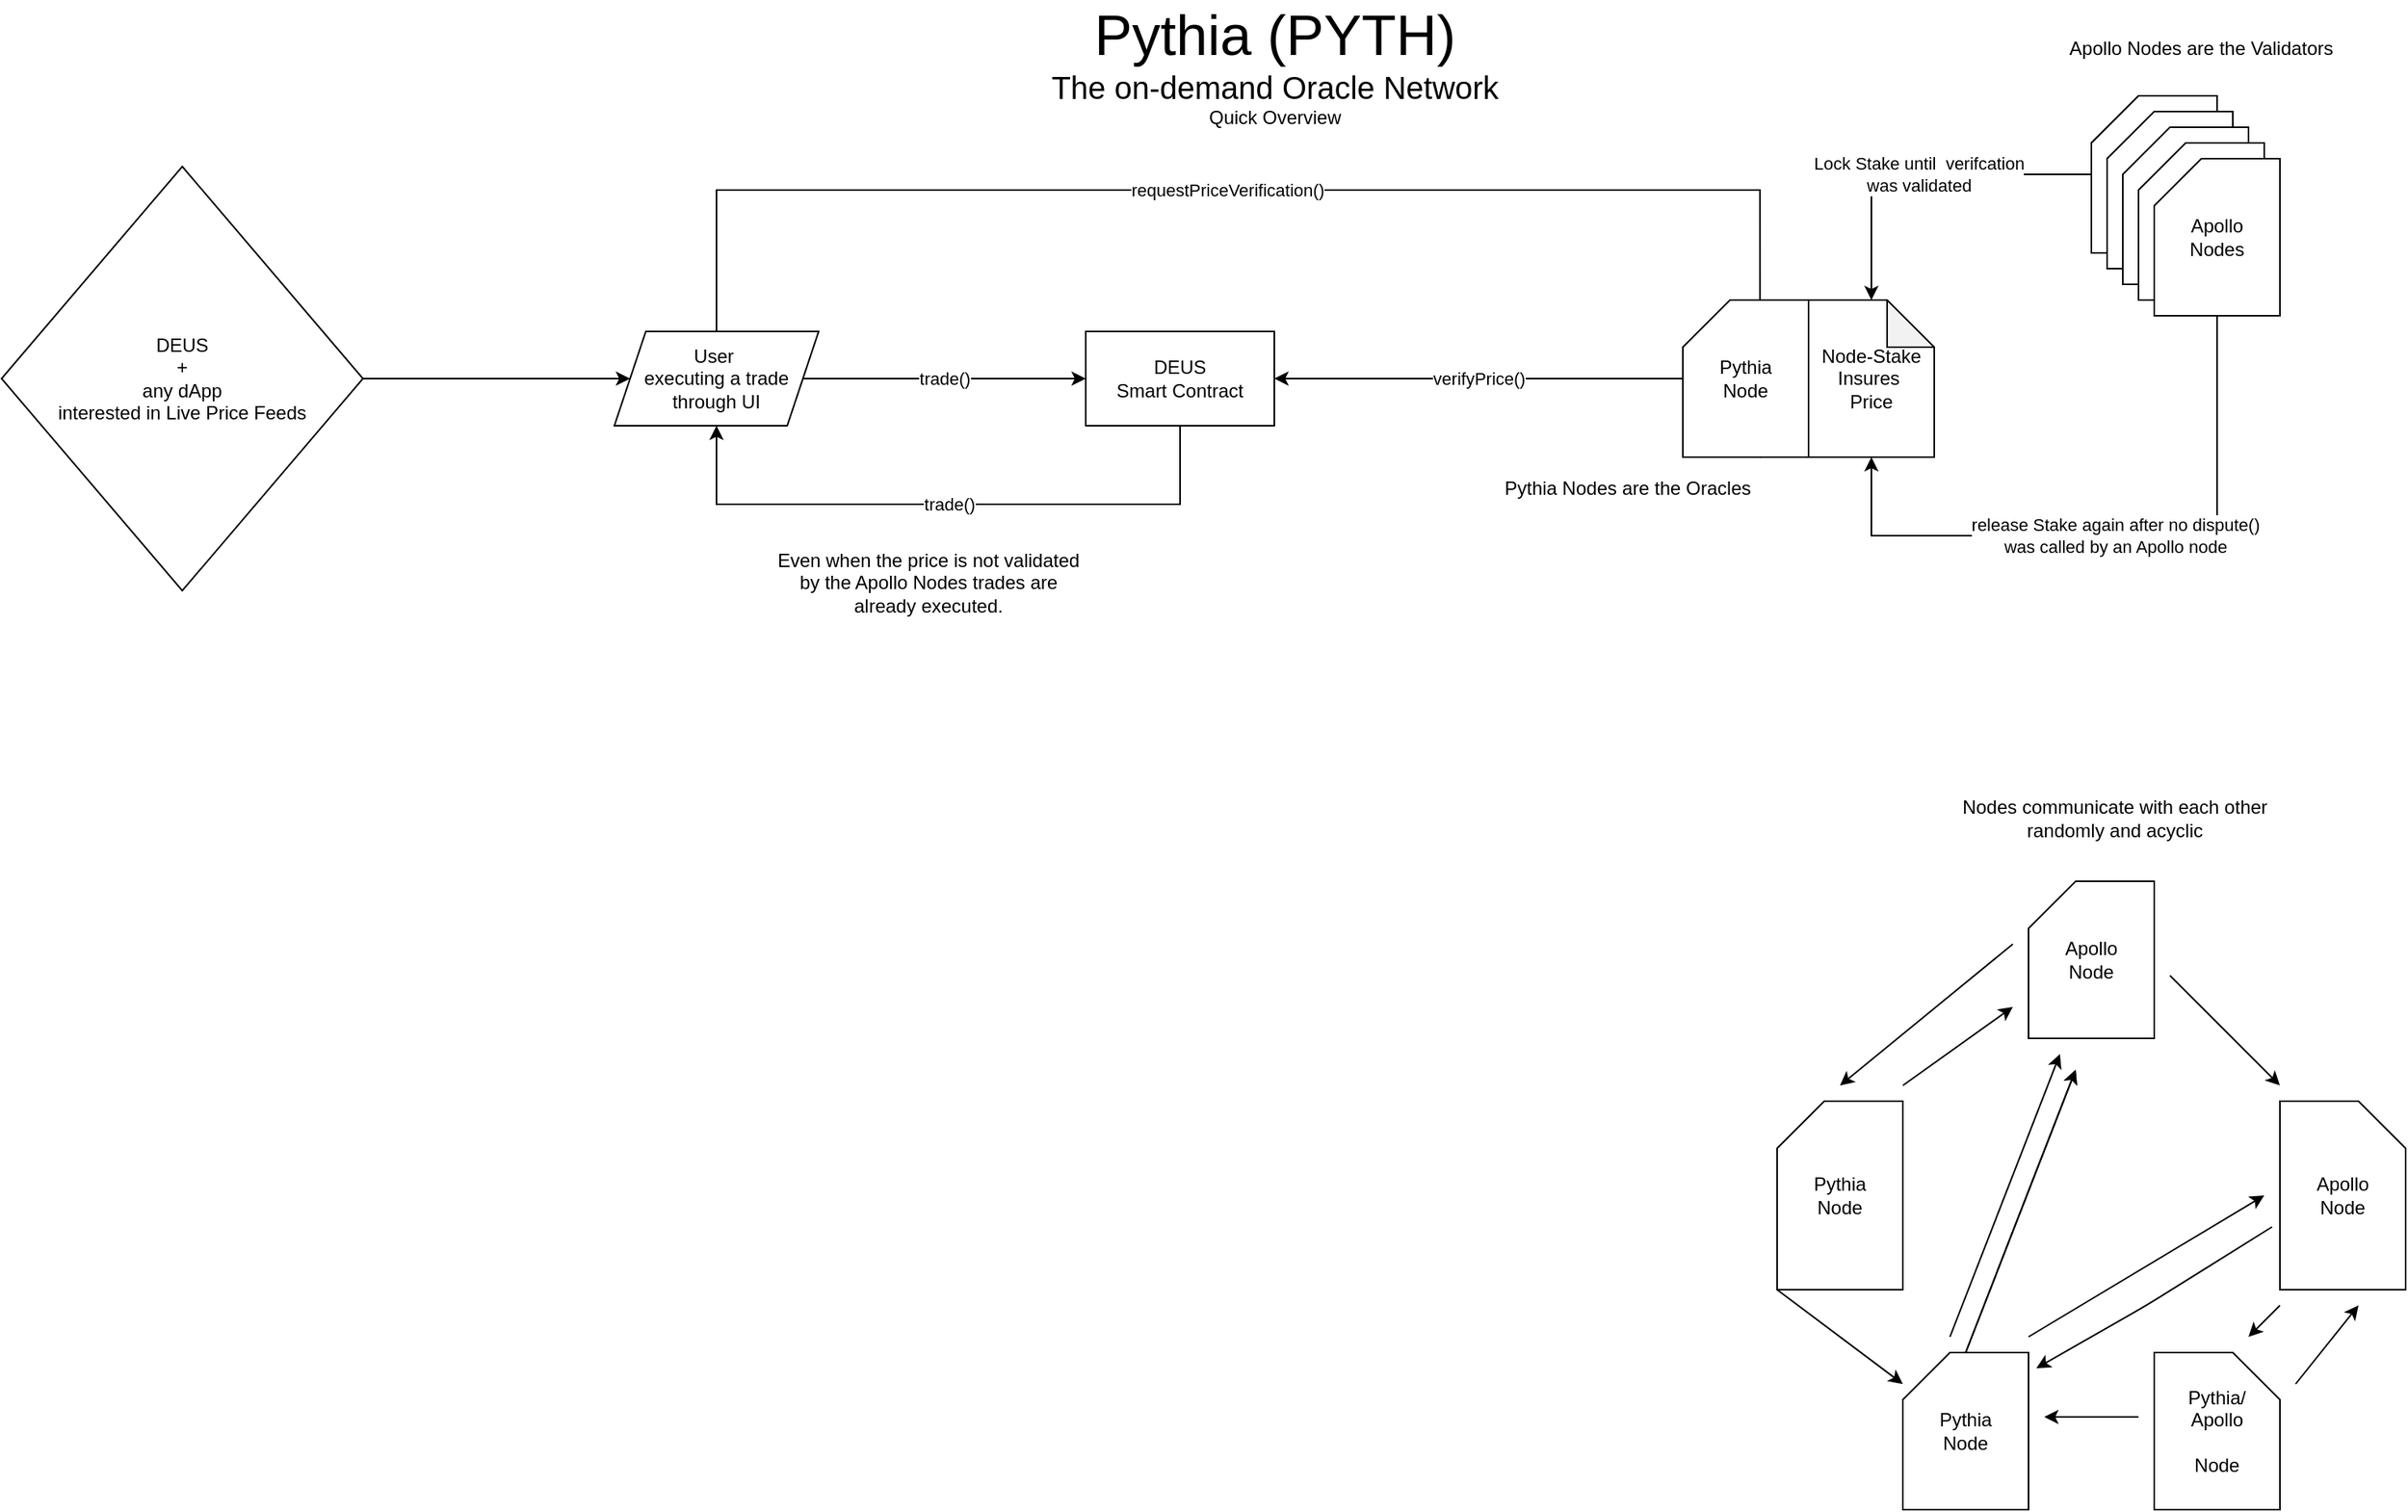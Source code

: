 <mxfile version="14.4.2" type="github">
  <diagram id="b5p1b9LytoHAdx3Lagxu" name="Page-1">
    <mxGraphModel dx="5815" dy="1128" grid="1" gridSize="10" guides="1" tooltips="1" connect="1" arrows="1" fold="1" page="1" pageScale="1" pageWidth="827" pageHeight="1169" math="0" shadow="0">
      <root>
        <mxCell id="0" />
        <mxCell id="1" parent="0" />
        <mxCell id="81XtVPKqAzKhaWrAF5O_-10" value="" style="edgeStyle=orthogonalEdgeStyle;rounded=0;orthogonalLoop=1;jettySize=auto;html=1;" edge="1" parent="1" source="81XtVPKqAzKhaWrAF5O_-1" target="81XtVPKqAzKhaWrAF5O_-9">
          <mxGeometry relative="1" as="geometry" />
        </mxCell>
        <mxCell id="81XtVPKqAzKhaWrAF5O_-1" value="DEUS&lt;br&gt;+&lt;br&gt;any dApp&lt;br&gt;interested in Live Price Feeds" style="rhombus;whiteSpace=wrap;html=1;" vertex="1" parent="1">
          <mxGeometry x="-490" y="145" width="230" height="270" as="geometry" />
        </mxCell>
        <mxCell id="81XtVPKqAzKhaWrAF5O_-5" value="&lt;font&gt;&lt;span style=&quot;font-size: 36px&quot;&gt;Pythia (PYTH)&lt;/span&gt;&lt;br&gt;&lt;font style=&quot;font-size: 20px&quot;&gt;The on-demand Oracle Network&lt;br&gt;&lt;/font&gt;Quick Overview&lt;br&gt;&lt;/font&gt;" style="text;html=1;align=center;verticalAlign=middle;resizable=0;points=[];autosize=1;" vertex="1" parent="1">
          <mxGeometry x="170" y="50" width="300" height="60" as="geometry" />
        </mxCell>
        <mxCell id="81XtVPKqAzKhaWrAF5O_-14" value="requestPriceVerification()" style="edgeStyle=orthogonalEdgeStyle;rounded=0;orthogonalLoop=1;jettySize=auto;html=1;entryX=0.614;entryY=1.009;entryDx=0;entryDy=0;entryPerimeter=0;" edge="1" parent="1" source="81XtVPKqAzKhaWrAF5O_-9" target="81XtVPKqAzKhaWrAF5O_-11">
          <mxGeometry x="-0.103" relative="1" as="geometry">
            <Array as="points">
              <mxPoint x="-35" y="160" />
              <mxPoint x="629" y="160" />
            </Array>
            <mxPoint as="offset" />
          </mxGeometry>
        </mxCell>
        <mxCell id="81XtVPKqAzKhaWrAF5O_-17" value="trade()" style="edgeStyle=orthogonalEdgeStyle;rounded=0;orthogonalLoop=1;jettySize=auto;html=1;" edge="1" parent="1" source="81XtVPKqAzKhaWrAF5O_-9" target="81XtVPKqAzKhaWrAF5O_-13">
          <mxGeometry relative="1" as="geometry" />
        </mxCell>
        <mxCell id="81XtVPKqAzKhaWrAF5O_-9" value="User&amp;nbsp;&lt;br&gt;executing a trade&lt;br&gt;through UI" style="shape=parallelogram;perimeter=parallelogramPerimeter;whiteSpace=wrap;html=1;fixedSize=1;" vertex="1" parent="1">
          <mxGeometry x="-100" y="250" width="130" height="60" as="geometry" />
        </mxCell>
        <mxCell id="81XtVPKqAzKhaWrAF5O_-12" value="verifyPrice()" style="edgeStyle=orthogonalEdgeStyle;rounded=0;orthogonalLoop=1;jettySize=auto;html=1;" edge="1" parent="1" source="81XtVPKqAzKhaWrAF5O_-11">
          <mxGeometry relative="1" as="geometry">
            <mxPoint x="320" y="280.0" as="targetPoint" />
          </mxGeometry>
        </mxCell>
        <mxCell id="81XtVPKqAzKhaWrAF5O_-11" value="Pythia&lt;br&gt;Node" style="shape=card;whiteSpace=wrap;html=1;" vertex="1" parent="1">
          <mxGeometry x="580" y="230" width="80" height="100" as="geometry" />
        </mxCell>
        <mxCell id="81XtVPKqAzKhaWrAF5O_-16" value="trade()" style="edgeStyle=orthogonalEdgeStyle;rounded=0;orthogonalLoop=1;jettySize=auto;html=1;entryX=0.5;entryY=1;entryDx=0;entryDy=0;" edge="1" parent="1" source="81XtVPKqAzKhaWrAF5O_-13" target="81XtVPKqAzKhaWrAF5O_-9">
          <mxGeometry relative="1" as="geometry">
            <Array as="points">
              <mxPoint x="260" y="360" />
              <mxPoint x="-35" y="360" />
            </Array>
          </mxGeometry>
        </mxCell>
        <mxCell id="81XtVPKqAzKhaWrAF5O_-13" value="DEUS&lt;br&gt;Smart Contract" style="rounded=0;whiteSpace=wrap;html=1;" vertex="1" parent="1">
          <mxGeometry x="200" y="250" width="120" height="60" as="geometry" />
        </mxCell>
        <mxCell id="81XtVPKqAzKhaWrAF5O_-19" value="Node-Stake&lt;br&gt;Insures&amp;nbsp;&lt;br&gt;Price" style="shape=note;whiteSpace=wrap;html=1;backgroundOutline=1;darkOpacity=0.05;" vertex="1" parent="1">
          <mxGeometry x="660" y="230" width="80" height="100" as="geometry" />
        </mxCell>
        <mxCell id="81XtVPKqAzKhaWrAF5O_-21" value="" style="shape=card;whiteSpace=wrap;html=1;" vertex="1" parent="1">
          <mxGeometry x="840" y="100" width="80" height="100" as="geometry" />
        </mxCell>
        <mxCell id="81XtVPKqAzKhaWrAF5O_-29" value="Lock Stake until&amp;nbsp; verifcation&lt;br&gt;was validated" style="edgeStyle=orthogonalEdgeStyle;rounded=0;orthogonalLoop=1;jettySize=auto;html=1;entryX=0.5;entryY=0;entryDx=0;entryDy=0;entryPerimeter=0;" edge="1" parent="1" source="81XtVPKqAzKhaWrAF5O_-22" target="81XtVPKqAzKhaWrAF5O_-19">
          <mxGeometry relative="1" as="geometry" />
        </mxCell>
        <mxCell id="81XtVPKqAzKhaWrAF5O_-22" value="Pythia&lt;br&gt;Node" style="shape=card;whiteSpace=wrap;html=1;" vertex="1" parent="1">
          <mxGeometry x="840" y="100" width="80" height="100" as="geometry" />
        </mxCell>
        <mxCell id="81XtVPKqAzKhaWrAF5O_-23" value="Pythia&lt;br&gt;Node" style="shape=card;whiteSpace=wrap;html=1;" vertex="1" parent="1">
          <mxGeometry x="850" y="110" width="80" height="100" as="geometry" />
        </mxCell>
        <mxCell id="81XtVPKqAzKhaWrAF5O_-25" value="Pythia&lt;br&gt;Node" style="shape=card;whiteSpace=wrap;html=1;" vertex="1" parent="1">
          <mxGeometry x="860" y="120" width="80" height="100" as="geometry" />
        </mxCell>
        <mxCell id="81XtVPKqAzKhaWrAF5O_-26" value="Pythia&lt;br&gt;Node" style="shape=card;whiteSpace=wrap;html=1;" vertex="1" parent="1">
          <mxGeometry x="870" y="130" width="80" height="100" as="geometry" />
        </mxCell>
        <mxCell id="81XtVPKqAzKhaWrAF5O_-28" value="release Stake again after no dispute() &lt;br&gt;was called by an Apollo node" style="edgeStyle=orthogonalEdgeStyle;rounded=0;orthogonalLoop=1;jettySize=auto;html=1;entryX=0.5;entryY=1;entryDx=0;entryDy=0;entryPerimeter=0;" edge="1" parent="1" source="81XtVPKqAzKhaWrAF5O_-27" target="81XtVPKqAzKhaWrAF5O_-19">
          <mxGeometry relative="1" as="geometry">
            <Array as="points">
              <mxPoint x="920" y="380" />
              <mxPoint x="700" y="380" />
            </Array>
          </mxGeometry>
        </mxCell>
        <mxCell id="81XtVPKqAzKhaWrAF5O_-27" value="Apollo&lt;br&gt;Nodes" style="shape=card;whiteSpace=wrap;html=1;" vertex="1" parent="1">
          <mxGeometry x="880" y="140" width="80" height="100" as="geometry" />
        </mxCell>
        <mxCell id="81XtVPKqAzKhaWrAF5O_-30" value="Pythia Nodes are the Oracles" style="text;html=1;strokeColor=none;fillColor=none;align=center;verticalAlign=middle;whiteSpace=wrap;rounded=0;" vertex="1" parent="1">
          <mxGeometry x="440" y="340" width="210" height="20" as="geometry" />
        </mxCell>
        <mxCell id="81XtVPKqAzKhaWrAF5O_-31" value="Apollo Nodes are the Validators" style="text;html=1;strokeColor=none;fillColor=none;align=center;verticalAlign=middle;whiteSpace=wrap;rounded=0;" vertex="1" parent="1">
          <mxGeometry x="805" y="60" width="210" height="20" as="geometry" />
        </mxCell>
        <mxCell id="81XtVPKqAzKhaWrAF5O_-32" value="Even when the price is not validated by the Apollo Nodes trades are already executed." style="text;html=1;strokeColor=none;fillColor=none;align=center;verticalAlign=middle;whiteSpace=wrap;rounded=0;" vertex="1" parent="1">
          <mxGeometry y="400" width="200" height="20" as="geometry" />
        </mxCell>
        <mxCell id="81XtVPKqAzKhaWrAF5O_-34" value="Pythia&lt;br&gt;Node" style="shape=card;whiteSpace=wrap;html=1;" vertex="1" parent="1">
          <mxGeometry x="640" y="740" width="80" height="120" as="geometry" />
        </mxCell>
        <mxCell id="81XtVPKqAzKhaWrAF5O_-35" value="Pythia&lt;br&gt;Node" style="shape=card;whiteSpace=wrap;html=1;" vertex="1" parent="1">
          <mxGeometry x="720" y="900" width="80" height="100" as="geometry" />
        </mxCell>
        <mxCell id="81XtVPKqAzKhaWrAF5O_-36" value="Apollo&lt;br&gt;Node" style="shape=card;whiteSpace=wrap;html=1;" vertex="1" parent="1">
          <mxGeometry x="800" y="600" width="80" height="100" as="geometry" />
        </mxCell>
        <mxCell id="81XtVPKqAzKhaWrAF5O_-39" value="Apollo&lt;br&gt;Node" style="shape=card;whiteSpace=wrap;html=1;flipH=1;" vertex="1" parent="1">
          <mxGeometry x="960" y="740" width="80" height="120" as="geometry" />
        </mxCell>
        <mxCell id="81XtVPKqAzKhaWrAF5O_-41" value="Pythia/&lt;br&gt;Apollo&lt;br&gt;&lt;br&gt;Node" style="shape=card;whiteSpace=wrap;html=1;direction=west;flipH=0;flipV=1;" vertex="1" parent="1">
          <mxGeometry x="880" y="900" width="80" height="100" as="geometry" />
        </mxCell>
        <mxCell id="81XtVPKqAzKhaWrAF5O_-55" value="" style="endArrow=classic;html=1;exitX=0;exitY=1;exitDx=0;exitDy=0;exitPerimeter=0;" edge="1" parent="1" source="81XtVPKqAzKhaWrAF5O_-34" target="81XtVPKqAzKhaWrAF5O_-35">
          <mxGeometry width="50" height="50" relative="1" as="geometry">
            <mxPoint x="640" y="890" as="sourcePoint" />
            <mxPoint x="690" y="840" as="targetPoint" />
          </mxGeometry>
        </mxCell>
        <mxCell id="81XtVPKqAzKhaWrAF5O_-56" value="" style="endArrow=classic;html=1;" edge="1" parent="1">
          <mxGeometry width="50" height="50" relative="1" as="geometry">
            <mxPoint x="870" y="941" as="sourcePoint" />
            <mxPoint x="810" y="941" as="targetPoint" />
          </mxGeometry>
        </mxCell>
        <mxCell id="81XtVPKqAzKhaWrAF5O_-57" value="" style="endArrow=classic;html=1;" edge="1" parent="1">
          <mxGeometry width="50" height="50" relative="1" as="geometry">
            <mxPoint x="970" y="920" as="sourcePoint" />
            <mxPoint x="1010" y="870" as="targetPoint" />
          </mxGeometry>
        </mxCell>
        <mxCell id="81XtVPKqAzKhaWrAF5O_-58" value="" style="endArrow=none;html=1;startArrow=classic;startFill=1;endFill=0;" edge="1" parent="1">
          <mxGeometry width="50" height="50" relative="1" as="geometry">
            <mxPoint x="940" y="890" as="sourcePoint" />
            <mxPoint x="960" y="870" as="targetPoint" />
            <Array as="points" />
          </mxGeometry>
        </mxCell>
        <mxCell id="81XtVPKqAzKhaWrAF5O_-59" value="" style="endArrow=classic;html=1;" edge="1" parent="1">
          <mxGeometry width="50" height="50" relative="1" as="geometry">
            <mxPoint x="800" y="890" as="sourcePoint" />
            <mxPoint x="950" y="800" as="targetPoint" />
          </mxGeometry>
        </mxCell>
        <mxCell id="81XtVPKqAzKhaWrAF5O_-60" value="" style="endArrow=none;html=1;startArrow=classic;startFill=1;endFill=0;" edge="1" parent="1">
          <mxGeometry width="50" height="50" relative="1" as="geometry">
            <mxPoint x="805" y="910" as="sourcePoint" />
            <mxPoint x="955" y="820" as="targetPoint" />
            <Array as="points">
              <mxPoint x="875" y="870" />
            </Array>
          </mxGeometry>
        </mxCell>
        <mxCell id="81XtVPKqAzKhaWrAF5O_-63" value="" style="endArrow=classic;html=1;" edge="1" parent="1">
          <mxGeometry width="50" height="50" relative="1" as="geometry">
            <mxPoint x="750" y="890" as="sourcePoint" />
            <mxPoint x="820" y="710" as="targetPoint" />
          </mxGeometry>
        </mxCell>
        <mxCell id="81XtVPKqAzKhaWrAF5O_-64" value="" style="endArrow=classic;html=1;" edge="1" parent="1">
          <mxGeometry width="50" height="50" relative="1" as="geometry">
            <mxPoint x="890" y="660" as="sourcePoint" />
            <mxPoint x="960" y="730" as="targetPoint" />
          </mxGeometry>
        </mxCell>
        <mxCell id="81XtVPKqAzKhaWrAF5O_-65" value="" style="endArrow=classic;html=1;" edge="1" parent="1">
          <mxGeometry width="50" height="50" relative="1" as="geometry">
            <mxPoint x="760" y="900" as="sourcePoint" />
            <mxPoint x="830" y="720" as="targetPoint" />
          </mxGeometry>
        </mxCell>
        <mxCell id="81XtVPKqAzKhaWrAF5O_-67" value="" style="endArrow=classic;html=1;" edge="1" parent="1">
          <mxGeometry width="50" height="50" relative="1" as="geometry">
            <mxPoint x="760" y="900" as="sourcePoint" />
            <mxPoint x="830" y="720" as="targetPoint" />
          </mxGeometry>
        </mxCell>
        <mxCell id="81XtVPKqAzKhaWrAF5O_-68" value="" style="endArrow=classic;html=1;" edge="1" parent="1">
          <mxGeometry width="50" height="50" relative="1" as="geometry">
            <mxPoint x="720" y="730" as="sourcePoint" />
            <mxPoint x="790" y="680" as="targetPoint" />
          </mxGeometry>
        </mxCell>
        <mxCell id="81XtVPKqAzKhaWrAF5O_-69" value="" style="endArrow=none;html=1;startArrow=classic;startFill=1;endFill=0;" edge="1" parent="1">
          <mxGeometry width="50" height="50" relative="1" as="geometry">
            <mxPoint x="680" y="730" as="sourcePoint" />
            <mxPoint x="790" y="640" as="targetPoint" />
            <Array as="points" />
          </mxGeometry>
        </mxCell>
        <mxCell id="81XtVPKqAzKhaWrAF5O_-70" value="Nodes communicate with each other randomly and acyclic" style="text;html=1;strokeColor=none;fillColor=none;align=center;verticalAlign=middle;whiteSpace=wrap;rounded=0;" vertex="1" parent="1">
          <mxGeometry x="740" y="540" width="230" height="40" as="geometry" />
        </mxCell>
      </root>
    </mxGraphModel>
  </diagram>
</mxfile>
